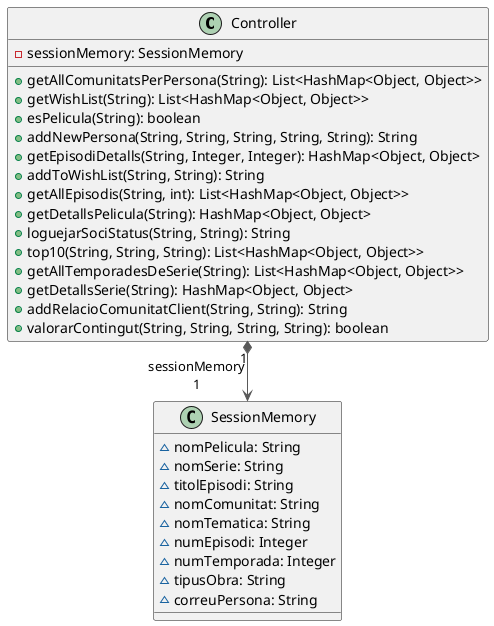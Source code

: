 @startuml


class Controller {
  - sessionMemory: SessionMemory
  + getAllComunitatsPerPersona(String): List<HashMap<Object, Object>>
  + getWishList(String): List<HashMap<Object, Object>>
  + esPelicula(String): boolean
  + addNewPersona(String, String, String, String, String): String
  + getEpisodiDetalls(String, Integer, Integer): HashMap<Object, Object>
  + addToWishList(String, String): String
  + getAllEpisodis(String, int): List<HashMap<Object, Object>>
  + getDetallsPelicula(String): HashMap<Object, Object>
  + loguejarSociStatus(String, String): String
  + top10(String, String, String): List<HashMap<Object, Object>>
  + getAllTemporadesDeSerie(String): List<HashMap<Object, Object>>
  + getDetallsSerie(String): HashMap<Object, Object>
  + addRelacioComunitatClient(String, String): String
  + valorarContingut(String, String, String, String): boolean

}
class SessionMemory {
  ~ nomPelicula: String
  ~ nomSerie: String
  ~ titolEpisodi: String
  ~ nomComunitat: String
  ~ nomTematica: String
  ~ numEpisodi: Integer
  ~ numTemporada: Integer
  ~ tipusObra: String
  ~ correuPersona: String

}

Controller    "1" *-[#595959,plain]-> "sessionMemory\n1" SessionMemory 

@enduml
